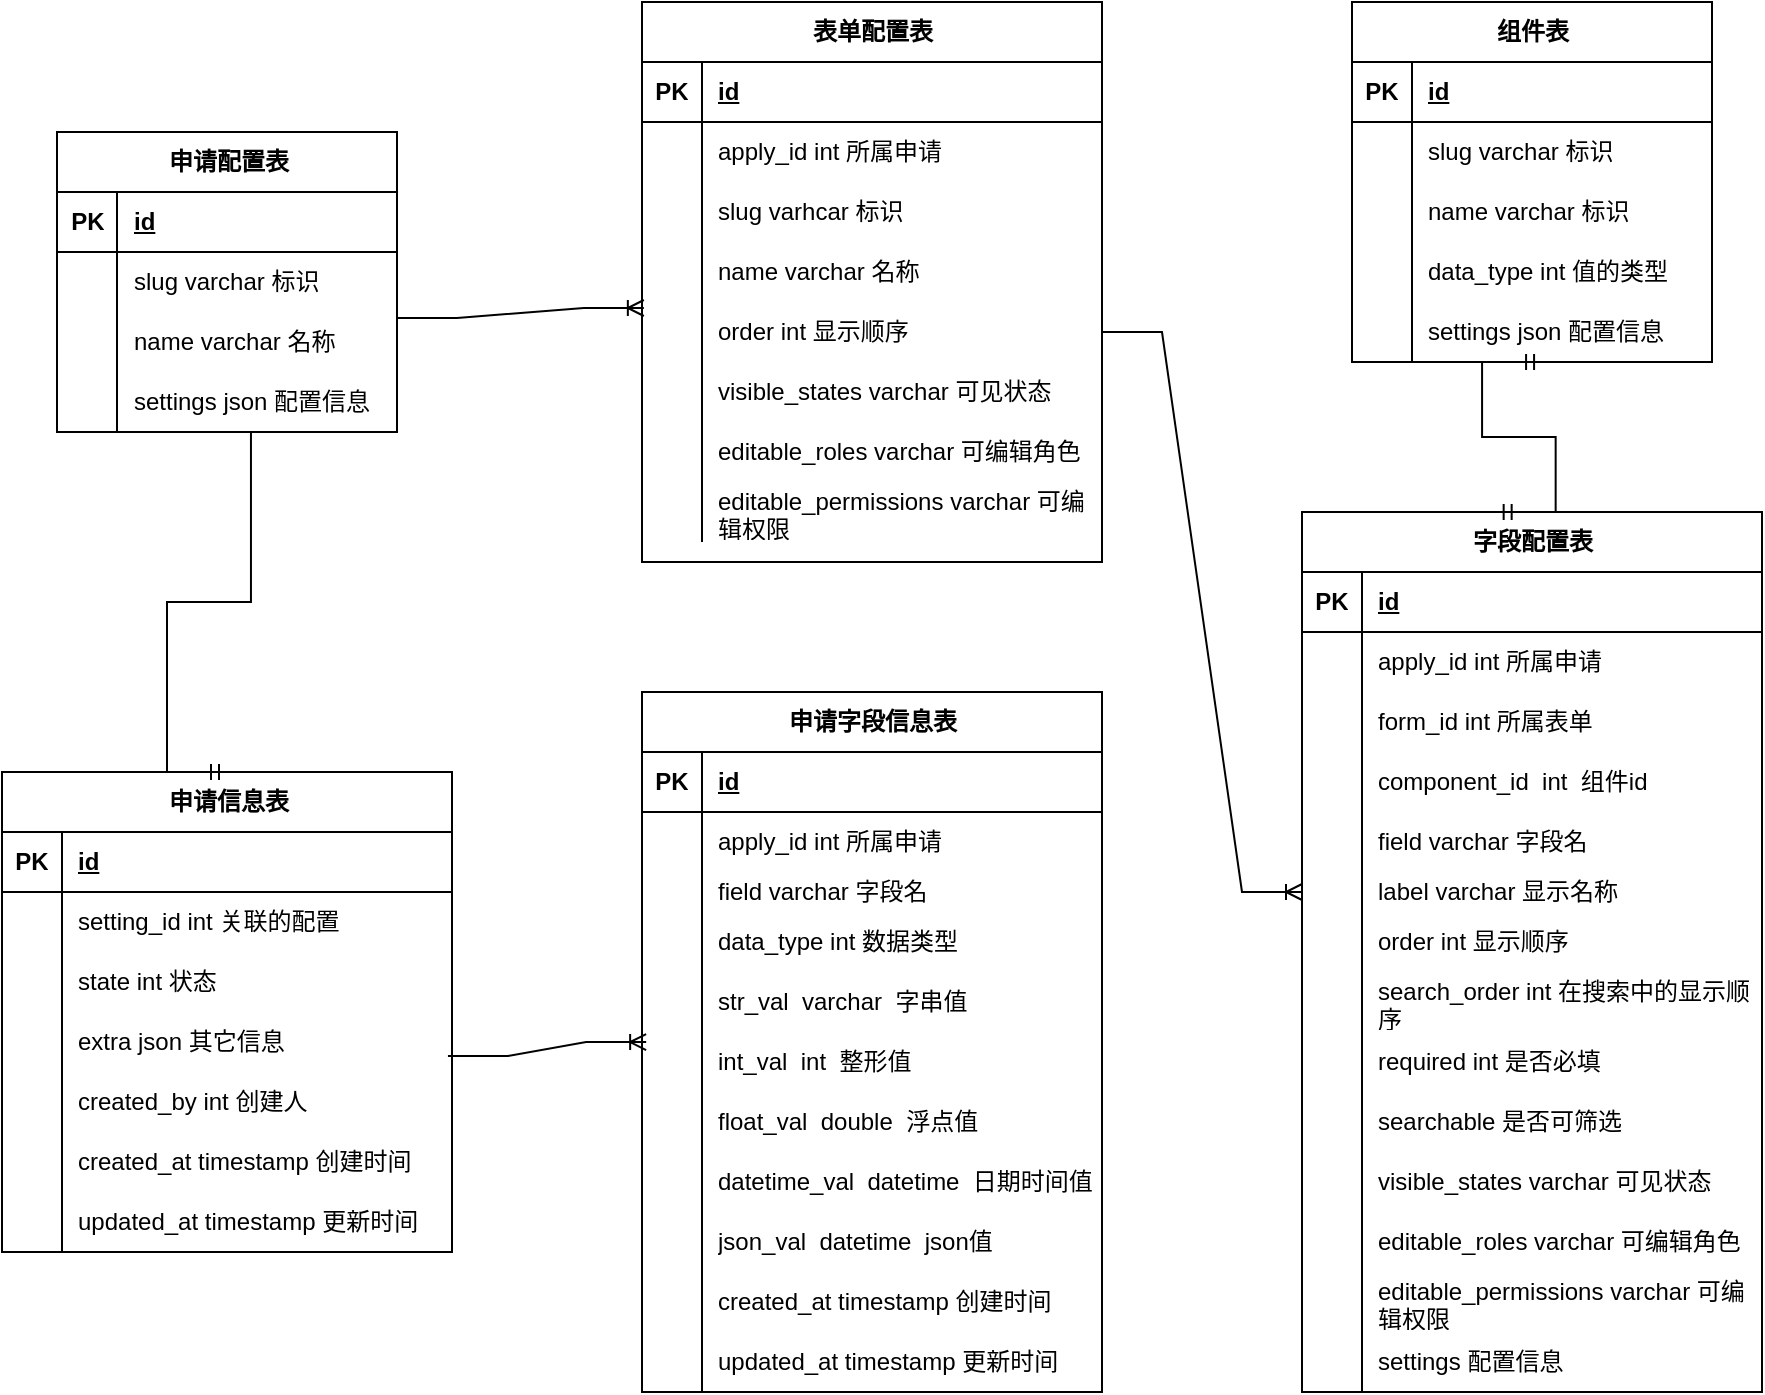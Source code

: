 <mxfile version="22.1.9" type="github">
  <diagram id="R2lEEEUBdFMjLlhIrx00" name="Page-1">
    <mxGraphModel dx="1434" dy="780" grid="1" gridSize="10" guides="1" tooltips="1" connect="1" arrows="1" fold="1" page="1" pageScale="1" pageWidth="827" pageHeight="1169" background="#FFFFFF" math="0" shadow="0" extFonts="Permanent Marker^https://fonts.googleapis.com/css?family=Permanent+Marker">
      <root>
        <mxCell id="0" />
        <mxCell id="1" parent="0" />
        <mxCell id="H3lpFS7Y7hhJnxwuZpaG-1" value="" style="edgeStyle=orthogonalEdgeStyle;rounded=0;orthogonalLoop=1;jettySize=auto;html=1;" parent="1" edge="1">
          <mxGeometry relative="1" as="geometry">
            <mxPoint x="370" y="220" as="sourcePoint" />
          </mxGeometry>
        </mxCell>
        <mxCell id="H3lpFS7Y7hhJnxwuZpaG-24" value="表单配置表" style="shape=table;startSize=30;container=1;collapsible=1;childLayout=tableLayout;fixedRows=1;rowLines=0;fontStyle=1;align=center;resizeLast=1;html=1;" parent="1" vertex="1">
          <mxGeometry x="370" y="185" width="230" height="280" as="geometry" />
        </mxCell>
        <mxCell id="H3lpFS7Y7hhJnxwuZpaG-25" value="" style="shape=tableRow;horizontal=0;startSize=0;swimlaneHead=0;swimlaneBody=0;fillColor=none;collapsible=0;dropTarget=0;points=[[0,0.5],[1,0.5]];portConstraint=eastwest;top=0;left=0;right=0;bottom=1;" parent="H3lpFS7Y7hhJnxwuZpaG-24" vertex="1">
          <mxGeometry y="30" width="230" height="30" as="geometry" />
        </mxCell>
        <mxCell id="H3lpFS7Y7hhJnxwuZpaG-26" value="PK" style="shape=partialRectangle;connectable=0;fillColor=none;top=0;left=0;bottom=0;right=0;fontStyle=1;overflow=hidden;whiteSpace=wrap;html=1;" parent="H3lpFS7Y7hhJnxwuZpaG-25" vertex="1">
          <mxGeometry width="30" height="30" as="geometry">
            <mxRectangle width="30" height="30" as="alternateBounds" />
          </mxGeometry>
        </mxCell>
        <mxCell id="H3lpFS7Y7hhJnxwuZpaG-27" value="id" style="shape=partialRectangle;connectable=0;fillColor=none;top=0;left=0;bottom=0;right=0;align=left;spacingLeft=6;fontStyle=5;overflow=hidden;whiteSpace=wrap;html=1;" parent="H3lpFS7Y7hhJnxwuZpaG-25" vertex="1">
          <mxGeometry x="30" width="200" height="30" as="geometry">
            <mxRectangle width="200" height="30" as="alternateBounds" />
          </mxGeometry>
        </mxCell>
        <mxCell id="H3lpFS7Y7hhJnxwuZpaG-28" value="" style="shape=tableRow;horizontal=0;startSize=0;swimlaneHead=0;swimlaneBody=0;fillColor=none;collapsible=0;dropTarget=0;points=[[0,0.5],[1,0.5]];portConstraint=eastwest;top=0;left=0;right=0;bottom=0;" parent="H3lpFS7Y7hhJnxwuZpaG-24" vertex="1">
          <mxGeometry y="60" width="230" height="30" as="geometry" />
        </mxCell>
        <mxCell id="H3lpFS7Y7hhJnxwuZpaG-29" value="" style="shape=partialRectangle;connectable=0;fillColor=none;top=0;left=0;bottom=0;right=0;editable=1;overflow=hidden;whiteSpace=wrap;html=1;" parent="H3lpFS7Y7hhJnxwuZpaG-28" vertex="1">
          <mxGeometry width="30" height="30" as="geometry">
            <mxRectangle width="30" height="30" as="alternateBounds" />
          </mxGeometry>
        </mxCell>
        <mxCell id="H3lpFS7Y7hhJnxwuZpaG-30" value="apply_id int 所属申请" style="shape=partialRectangle;connectable=0;fillColor=none;top=0;left=0;bottom=0;right=0;align=left;spacingLeft=6;overflow=hidden;whiteSpace=wrap;html=1;" parent="H3lpFS7Y7hhJnxwuZpaG-28" vertex="1">
          <mxGeometry x="30" width="200" height="30" as="geometry">
            <mxRectangle width="200" height="30" as="alternateBounds" />
          </mxGeometry>
        </mxCell>
        <mxCell id="H3lpFS7Y7hhJnxwuZpaG-31" value="" style="shape=tableRow;horizontal=0;startSize=0;swimlaneHead=0;swimlaneBody=0;fillColor=none;collapsible=0;dropTarget=0;points=[[0,0.5],[1,0.5]];portConstraint=eastwest;top=0;left=0;right=0;bottom=0;" parent="H3lpFS7Y7hhJnxwuZpaG-24" vertex="1">
          <mxGeometry y="90" width="230" height="30" as="geometry" />
        </mxCell>
        <mxCell id="H3lpFS7Y7hhJnxwuZpaG-32" value="" style="shape=partialRectangle;connectable=0;fillColor=none;top=0;left=0;bottom=0;right=0;editable=1;overflow=hidden;whiteSpace=wrap;html=1;" parent="H3lpFS7Y7hhJnxwuZpaG-31" vertex="1">
          <mxGeometry width="30" height="30" as="geometry">
            <mxRectangle width="30" height="30" as="alternateBounds" />
          </mxGeometry>
        </mxCell>
        <mxCell id="H3lpFS7Y7hhJnxwuZpaG-33" value="slug varhcar 标识" style="shape=partialRectangle;connectable=0;fillColor=none;top=0;left=0;bottom=0;right=0;align=left;spacingLeft=6;overflow=hidden;whiteSpace=wrap;html=1;" parent="H3lpFS7Y7hhJnxwuZpaG-31" vertex="1">
          <mxGeometry x="30" width="200" height="30" as="geometry">
            <mxRectangle width="200" height="30" as="alternateBounds" />
          </mxGeometry>
        </mxCell>
        <mxCell id="H3lpFS7Y7hhJnxwuZpaG-34" value="" style="shape=tableRow;horizontal=0;startSize=0;swimlaneHead=0;swimlaneBody=0;fillColor=none;collapsible=0;dropTarget=0;points=[[0,0.5],[1,0.5]];portConstraint=eastwest;top=0;left=0;right=0;bottom=0;" parent="H3lpFS7Y7hhJnxwuZpaG-24" vertex="1">
          <mxGeometry y="120" width="230" height="30" as="geometry" />
        </mxCell>
        <mxCell id="H3lpFS7Y7hhJnxwuZpaG-35" value="" style="shape=partialRectangle;connectable=0;fillColor=none;top=0;left=0;bottom=0;right=0;editable=1;overflow=hidden;whiteSpace=wrap;html=1;" parent="H3lpFS7Y7hhJnxwuZpaG-34" vertex="1">
          <mxGeometry width="30" height="30" as="geometry">
            <mxRectangle width="30" height="30" as="alternateBounds" />
          </mxGeometry>
        </mxCell>
        <mxCell id="H3lpFS7Y7hhJnxwuZpaG-36" value="name varchar 名称&amp;nbsp;" style="shape=partialRectangle;connectable=0;fillColor=none;top=0;left=0;bottom=0;right=0;align=left;spacingLeft=6;overflow=hidden;whiteSpace=wrap;html=1;" parent="H3lpFS7Y7hhJnxwuZpaG-34" vertex="1">
          <mxGeometry x="30" width="200" height="30" as="geometry">
            <mxRectangle width="200" height="30" as="alternateBounds" />
          </mxGeometry>
        </mxCell>
        <mxCell id="H3lpFS7Y7hhJnxwuZpaG-37" value="" style="shape=tableRow;horizontal=0;startSize=0;swimlaneHead=0;swimlaneBody=0;fillColor=none;collapsible=0;dropTarget=0;points=[[0,0.5],[1,0.5]];portConstraint=eastwest;top=0;left=0;right=0;bottom=0;" parent="H3lpFS7Y7hhJnxwuZpaG-24" vertex="1">
          <mxGeometry y="150" width="230" height="30" as="geometry" />
        </mxCell>
        <mxCell id="H3lpFS7Y7hhJnxwuZpaG-38" value="" style="shape=partialRectangle;connectable=0;fillColor=none;top=0;left=0;bottom=0;right=0;editable=1;overflow=hidden;whiteSpace=wrap;html=1;" parent="H3lpFS7Y7hhJnxwuZpaG-37" vertex="1">
          <mxGeometry width="30" height="30" as="geometry">
            <mxRectangle width="30" height="30" as="alternateBounds" />
          </mxGeometry>
        </mxCell>
        <mxCell id="H3lpFS7Y7hhJnxwuZpaG-39" value="order int 显示顺序" style="shape=partialRectangle;connectable=0;fillColor=none;top=0;left=0;bottom=0;right=0;align=left;spacingLeft=6;overflow=hidden;whiteSpace=wrap;html=1;" parent="H3lpFS7Y7hhJnxwuZpaG-37" vertex="1">
          <mxGeometry x="30" width="200" height="30" as="geometry">
            <mxRectangle width="200" height="30" as="alternateBounds" />
          </mxGeometry>
        </mxCell>
        <mxCell id="H3lpFS7Y7hhJnxwuZpaG-40" value="" style="shape=tableRow;horizontal=0;startSize=0;swimlaneHead=0;swimlaneBody=0;fillColor=none;collapsible=0;dropTarget=0;points=[[0,0.5],[1,0.5]];portConstraint=eastwest;top=0;left=0;right=0;bottom=0;" parent="H3lpFS7Y7hhJnxwuZpaG-24" vertex="1">
          <mxGeometry y="180" width="230" height="30" as="geometry" />
        </mxCell>
        <mxCell id="H3lpFS7Y7hhJnxwuZpaG-41" value="" style="shape=partialRectangle;connectable=0;fillColor=none;top=0;left=0;bottom=0;right=0;editable=1;overflow=hidden;whiteSpace=wrap;html=1;" parent="H3lpFS7Y7hhJnxwuZpaG-40" vertex="1">
          <mxGeometry width="30" height="30" as="geometry">
            <mxRectangle width="30" height="30" as="alternateBounds" />
          </mxGeometry>
        </mxCell>
        <mxCell id="H3lpFS7Y7hhJnxwuZpaG-42" value="visible_states varchar 可见状态" style="shape=partialRectangle;connectable=0;fillColor=none;top=0;left=0;bottom=0;right=0;align=left;spacingLeft=6;overflow=hidden;whiteSpace=wrap;html=1;" parent="H3lpFS7Y7hhJnxwuZpaG-40" vertex="1">
          <mxGeometry x="30" width="200" height="30" as="geometry">
            <mxRectangle width="200" height="30" as="alternateBounds" />
          </mxGeometry>
        </mxCell>
        <mxCell id="H3lpFS7Y7hhJnxwuZpaG-59" value="" style="shape=tableRow;horizontal=0;startSize=0;swimlaneHead=0;swimlaneBody=0;fillColor=none;collapsible=0;dropTarget=0;points=[[0,0.5],[1,0.5]];portConstraint=eastwest;top=0;left=0;right=0;bottom=0;" parent="H3lpFS7Y7hhJnxwuZpaG-24" vertex="1">
          <mxGeometry y="210" width="230" height="30" as="geometry" />
        </mxCell>
        <mxCell id="H3lpFS7Y7hhJnxwuZpaG-60" value="" style="shape=partialRectangle;connectable=0;fillColor=none;top=0;left=0;bottom=0;right=0;editable=1;overflow=hidden;whiteSpace=wrap;html=1;" parent="H3lpFS7Y7hhJnxwuZpaG-59" vertex="1">
          <mxGeometry width="30" height="30" as="geometry">
            <mxRectangle width="30" height="30" as="alternateBounds" />
          </mxGeometry>
        </mxCell>
        <mxCell id="H3lpFS7Y7hhJnxwuZpaG-61" value="editable_roles varchar 可编辑角色" style="shape=partialRectangle;connectable=0;fillColor=none;top=0;left=0;bottom=0;right=0;align=left;spacingLeft=6;overflow=hidden;whiteSpace=wrap;html=1;" parent="H3lpFS7Y7hhJnxwuZpaG-59" vertex="1">
          <mxGeometry x="30" width="200" height="30" as="geometry">
            <mxRectangle width="200" height="30" as="alternateBounds" />
          </mxGeometry>
        </mxCell>
        <mxCell id="H3lpFS7Y7hhJnxwuZpaG-62" value="" style="shape=tableRow;horizontal=0;startSize=0;swimlaneHead=0;swimlaneBody=0;fillColor=none;collapsible=0;dropTarget=0;points=[[0,0.5],[1,0.5]];portConstraint=eastwest;top=0;left=0;right=0;bottom=0;" parent="H3lpFS7Y7hhJnxwuZpaG-24" vertex="1">
          <mxGeometry y="240" width="230" height="30" as="geometry" />
        </mxCell>
        <mxCell id="H3lpFS7Y7hhJnxwuZpaG-63" value="" style="shape=partialRectangle;connectable=0;fillColor=none;top=0;left=0;bottom=0;right=0;editable=1;overflow=hidden;whiteSpace=wrap;html=1;" parent="H3lpFS7Y7hhJnxwuZpaG-62" vertex="1">
          <mxGeometry width="30" height="30" as="geometry">
            <mxRectangle width="30" height="30" as="alternateBounds" />
          </mxGeometry>
        </mxCell>
        <mxCell id="H3lpFS7Y7hhJnxwuZpaG-64" value="editable_permissions varchar 可编辑权限" style="shape=partialRectangle;connectable=0;fillColor=none;top=0;left=0;bottom=0;right=0;align=left;spacingLeft=6;overflow=hidden;whiteSpace=wrap;html=1;" parent="H3lpFS7Y7hhJnxwuZpaG-62" vertex="1">
          <mxGeometry x="30" width="200" height="30" as="geometry">
            <mxRectangle width="200" height="30" as="alternateBounds" />
          </mxGeometry>
        </mxCell>
        <mxCell id="H3lpFS7Y7hhJnxwuZpaG-2" value="申请配置表" style="shape=table;startSize=30;container=1;collapsible=1;childLayout=tableLayout;fixedRows=1;rowLines=0;fontStyle=1;align=center;resizeLast=1;html=1;" parent="1" vertex="1">
          <mxGeometry x="77.5" y="250" width="170" height="150" as="geometry" />
        </mxCell>
        <mxCell id="H3lpFS7Y7hhJnxwuZpaG-3" value="" style="shape=tableRow;horizontal=0;startSize=0;swimlaneHead=0;swimlaneBody=0;fillColor=none;collapsible=0;dropTarget=0;points=[[0,0.5],[1,0.5]];portConstraint=eastwest;top=0;left=0;right=0;bottom=1;" parent="H3lpFS7Y7hhJnxwuZpaG-2" vertex="1">
          <mxGeometry y="30" width="170" height="30" as="geometry" />
        </mxCell>
        <mxCell id="H3lpFS7Y7hhJnxwuZpaG-4" value="PK" style="shape=partialRectangle;connectable=0;fillColor=none;top=0;left=0;bottom=0;right=0;fontStyle=1;overflow=hidden;whiteSpace=wrap;html=1;" parent="H3lpFS7Y7hhJnxwuZpaG-3" vertex="1">
          <mxGeometry width="30" height="30" as="geometry">
            <mxRectangle width="30" height="30" as="alternateBounds" />
          </mxGeometry>
        </mxCell>
        <mxCell id="H3lpFS7Y7hhJnxwuZpaG-5" value="id" style="shape=partialRectangle;connectable=0;fillColor=none;top=0;left=0;bottom=0;right=0;align=left;spacingLeft=6;fontStyle=5;overflow=hidden;whiteSpace=wrap;html=1;" parent="H3lpFS7Y7hhJnxwuZpaG-3" vertex="1">
          <mxGeometry x="30" width="140" height="30" as="geometry">
            <mxRectangle width="140" height="30" as="alternateBounds" />
          </mxGeometry>
        </mxCell>
        <mxCell id="H3lpFS7Y7hhJnxwuZpaG-6" value="" style="shape=tableRow;horizontal=0;startSize=0;swimlaneHead=0;swimlaneBody=0;fillColor=none;collapsible=0;dropTarget=0;points=[[0,0.5],[1,0.5]];portConstraint=eastwest;top=0;left=0;right=0;bottom=0;" parent="H3lpFS7Y7hhJnxwuZpaG-2" vertex="1">
          <mxGeometry y="60" width="170" height="30" as="geometry" />
        </mxCell>
        <mxCell id="H3lpFS7Y7hhJnxwuZpaG-7" value="" style="shape=partialRectangle;connectable=0;fillColor=none;top=0;left=0;bottom=0;right=0;editable=1;overflow=hidden;whiteSpace=wrap;html=1;" parent="H3lpFS7Y7hhJnxwuZpaG-6" vertex="1">
          <mxGeometry width="30" height="30" as="geometry">
            <mxRectangle width="30" height="30" as="alternateBounds" />
          </mxGeometry>
        </mxCell>
        <mxCell id="H3lpFS7Y7hhJnxwuZpaG-8" value="slug varchar 标识" style="shape=partialRectangle;connectable=0;fillColor=none;top=0;left=0;bottom=0;right=0;align=left;spacingLeft=6;overflow=hidden;whiteSpace=wrap;html=1;" parent="H3lpFS7Y7hhJnxwuZpaG-6" vertex="1">
          <mxGeometry x="30" width="140" height="30" as="geometry">
            <mxRectangle width="140" height="30" as="alternateBounds" />
          </mxGeometry>
        </mxCell>
        <mxCell id="H3lpFS7Y7hhJnxwuZpaG-48" value="" style="shape=tableRow;horizontal=0;startSize=0;swimlaneHead=0;swimlaneBody=0;fillColor=none;collapsible=0;dropTarget=0;points=[[0,0.5],[1,0.5]];portConstraint=eastwest;top=0;left=0;right=0;bottom=0;" parent="H3lpFS7Y7hhJnxwuZpaG-2" vertex="1">
          <mxGeometry y="90" width="170" height="30" as="geometry" />
        </mxCell>
        <mxCell id="H3lpFS7Y7hhJnxwuZpaG-49" value="" style="shape=partialRectangle;connectable=0;fillColor=none;top=0;left=0;bottom=0;right=0;editable=1;overflow=hidden;whiteSpace=wrap;html=1;" parent="H3lpFS7Y7hhJnxwuZpaG-48" vertex="1">
          <mxGeometry width="30" height="30" as="geometry">
            <mxRectangle width="30" height="30" as="alternateBounds" />
          </mxGeometry>
        </mxCell>
        <mxCell id="H3lpFS7Y7hhJnxwuZpaG-50" value="name varchar 名称" style="shape=partialRectangle;connectable=0;fillColor=none;top=0;left=0;bottom=0;right=0;align=left;spacingLeft=6;overflow=hidden;whiteSpace=wrap;html=1;" parent="H3lpFS7Y7hhJnxwuZpaG-48" vertex="1">
          <mxGeometry x="30" width="140" height="30" as="geometry">
            <mxRectangle width="140" height="30" as="alternateBounds" />
          </mxGeometry>
        </mxCell>
        <mxCell id="H3lpFS7Y7hhJnxwuZpaG-9" value="" style="shape=tableRow;horizontal=0;startSize=0;swimlaneHead=0;swimlaneBody=0;fillColor=none;collapsible=0;dropTarget=0;points=[[0,0.5],[1,0.5]];portConstraint=eastwest;top=0;left=0;right=0;bottom=0;" parent="H3lpFS7Y7hhJnxwuZpaG-2" vertex="1">
          <mxGeometry y="120" width="170" height="30" as="geometry" />
        </mxCell>
        <mxCell id="H3lpFS7Y7hhJnxwuZpaG-10" value="" style="shape=partialRectangle;connectable=0;fillColor=none;top=0;left=0;bottom=0;right=0;editable=1;overflow=hidden;whiteSpace=wrap;html=1;" parent="H3lpFS7Y7hhJnxwuZpaG-9" vertex="1">
          <mxGeometry width="30" height="30" as="geometry">
            <mxRectangle width="30" height="30" as="alternateBounds" />
          </mxGeometry>
        </mxCell>
        <mxCell id="H3lpFS7Y7hhJnxwuZpaG-11" value="settings json 配置信息" style="shape=partialRectangle;connectable=0;fillColor=none;top=0;left=0;bottom=0;right=0;align=left;spacingLeft=6;overflow=hidden;whiteSpace=wrap;html=1;" parent="H3lpFS7Y7hhJnxwuZpaG-9" vertex="1">
          <mxGeometry x="30" width="140" height="30" as="geometry">
            <mxRectangle width="140" height="30" as="alternateBounds" />
          </mxGeometry>
        </mxCell>
        <mxCell id="H3lpFS7Y7hhJnxwuZpaG-55" value="" style="edgeStyle=entityRelationEdgeStyle;fontSize=12;html=1;endArrow=ERoneToMany;rounded=0;exitX=1;exitY=0.1;exitDx=0;exitDy=0;exitPerimeter=0;entryX=0.004;entryY=1.1;entryDx=0;entryDy=0;entryPerimeter=0;" parent="1" source="H3lpFS7Y7hhJnxwuZpaG-48" target="H3lpFS7Y7hhJnxwuZpaG-34" edge="1">
          <mxGeometry width="100" height="100" relative="1" as="geometry">
            <mxPoint x="310" y="380" as="sourcePoint" />
            <mxPoint x="410" y="280" as="targetPoint" />
          </mxGeometry>
        </mxCell>
        <mxCell id="H3lpFS7Y7hhJnxwuZpaG-65" value="组件表" style="shape=table;startSize=30;container=1;collapsible=1;childLayout=tableLayout;fixedRows=1;rowLines=0;fontStyle=1;align=center;resizeLast=1;html=1;" parent="1" vertex="1">
          <mxGeometry x="725" y="185" width="180" height="180" as="geometry" />
        </mxCell>
        <mxCell id="H3lpFS7Y7hhJnxwuZpaG-66" value="" style="shape=tableRow;horizontal=0;startSize=0;swimlaneHead=0;swimlaneBody=0;fillColor=none;collapsible=0;dropTarget=0;points=[[0,0.5],[1,0.5]];portConstraint=eastwest;top=0;left=0;right=0;bottom=1;" parent="H3lpFS7Y7hhJnxwuZpaG-65" vertex="1">
          <mxGeometry y="30" width="180" height="30" as="geometry" />
        </mxCell>
        <mxCell id="H3lpFS7Y7hhJnxwuZpaG-67" value="PK" style="shape=partialRectangle;connectable=0;fillColor=none;top=0;left=0;bottom=0;right=0;fontStyle=1;overflow=hidden;whiteSpace=wrap;html=1;" parent="H3lpFS7Y7hhJnxwuZpaG-66" vertex="1">
          <mxGeometry width="30" height="30" as="geometry">
            <mxRectangle width="30" height="30" as="alternateBounds" />
          </mxGeometry>
        </mxCell>
        <mxCell id="H3lpFS7Y7hhJnxwuZpaG-68" value="id" style="shape=partialRectangle;connectable=0;fillColor=none;top=0;left=0;bottom=0;right=0;align=left;spacingLeft=6;fontStyle=5;overflow=hidden;whiteSpace=wrap;html=1;" parent="H3lpFS7Y7hhJnxwuZpaG-66" vertex="1">
          <mxGeometry x="30" width="150" height="30" as="geometry">
            <mxRectangle width="150" height="30" as="alternateBounds" />
          </mxGeometry>
        </mxCell>
        <mxCell id="H3lpFS7Y7hhJnxwuZpaG-69" value="" style="shape=tableRow;horizontal=0;startSize=0;swimlaneHead=0;swimlaneBody=0;fillColor=none;collapsible=0;dropTarget=0;points=[[0,0.5],[1,0.5]];portConstraint=eastwest;top=0;left=0;right=0;bottom=0;" parent="H3lpFS7Y7hhJnxwuZpaG-65" vertex="1">
          <mxGeometry y="60" width="180" height="30" as="geometry" />
        </mxCell>
        <mxCell id="H3lpFS7Y7hhJnxwuZpaG-70" value="" style="shape=partialRectangle;connectable=0;fillColor=none;top=0;left=0;bottom=0;right=0;editable=1;overflow=hidden;whiteSpace=wrap;html=1;" parent="H3lpFS7Y7hhJnxwuZpaG-69" vertex="1">
          <mxGeometry width="30" height="30" as="geometry">
            <mxRectangle width="30" height="30" as="alternateBounds" />
          </mxGeometry>
        </mxCell>
        <mxCell id="H3lpFS7Y7hhJnxwuZpaG-71" value="slug varchar 标识" style="shape=partialRectangle;connectable=0;fillColor=none;top=0;left=0;bottom=0;right=0;align=left;spacingLeft=6;overflow=hidden;whiteSpace=wrap;html=1;" parent="H3lpFS7Y7hhJnxwuZpaG-69" vertex="1">
          <mxGeometry x="30" width="150" height="30" as="geometry">
            <mxRectangle width="150" height="30" as="alternateBounds" />
          </mxGeometry>
        </mxCell>
        <mxCell id="H3lpFS7Y7hhJnxwuZpaG-72" value="" style="shape=tableRow;horizontal=0;startSize=0;swimlaneHead=0;swimlaneBody=0;fillColor=none;collapsible=0;dropTarget=0;points=[[0,0.5],[1,0.5]];portConstraint=eastwest;top=0;left=0;right=0;bottom=0;" parent="H3lpFS7Y7hhJnxwuZpaG-65" vertex="1">
          <mxGeometry y="90" width="180" height="30" as="geometry" />
        </mxCell>
        <mxCell id="H3lpFS7Y7hhJnxwuZpaG-73" value="" style="shape=partialRectangle;connectable=0;fillColor=none;top=0;left=0;bottom=0;right=0;editable=1;overflow=hidden;whiteSpace=wrap;html=1;" parent="H3lpFS7Y7hhJnxwuZpaG-72" vertex="1">
          <mxGeometry width="30" height="30" as="geometry">
            <mxRectangle width="30" height="30" as="alternateBounds" />
          </mxGeometry>
        </mxCell>
        <mxCell id="H3lpFS7Y7hhJnxwuZpaG-74" value="name varchar 标识" style="shape=partialRectangle;connectable=0;fillColor=none;top=0;left=0;bottom=0;right=0;align=left;spacingLeft=6;overflow=hidden;whiteSpace=wrap;html=1;" parent="H3lpFS7Y7hhJnxwuZpaG-72" vertex="1">
          <mxGeometry x="30" width="150" height="30" as="geometry">
            <mxRectangle width="150" height="30" as="alternateBounds" />
          </mxGeometry>
        </mxCell>
        <mxCell id="H3lpFS7Y7hhJnxwuZpaG-75" value="" style="shape=tableRow;horizontal=0;startSize=0;swimlaneHead=0;swimlaneBody=0;fillColor=none;collapsible=0;dropTarget=0;points=[[0,0.5],[1,0.5]];portConstraint=eastwest;top=0;left=0;right=0;bottom=0;" parent="H3lpFS7Y7hhJnxwuZpaG-65" vertex="1">
          <mxGeometry y="120" width="180" height="30" as="geometry" />
        </mxCell>
        <mxCell id="H3lpFS7Y7hhJnxwuZpaG-76" value="" style="shape=partialRectangle;connectable=0;fillColor=none;top=0;left=0;bottom=0;right=0;editable=1;overflow=hidden;whiteSpace=wrap;html=1;" parent="H3lpFS7Y7hhJnxwuZpaG-75" vertex="1">
          <mxGeometry width="30" height="30" as="geometry">
            <mxRectangle width="30" height="30" as="alternateBounds" />
          </mxGeometry>
        </mxCell>
        <mxCell id="H3lpFS7Y7hhJnxwuZpaG-77" value="data_type int 值的类型" style="shape=partialRectangle;connectable=0;fillColor=none;top=0;left=0;bottom=0;right=0;align=left;spacingLeft=6;overflow=hidden;whiteSpace=wrap;html=1;" parent="H3lpFS7Y7hhJnxwuZpaG-75" vertex="1">
          <mxGeometry x="30" width="150" height="30" as="geometry">
            <mxRectangle width="150" height="30" as="alternateBounds" />
          </mxGeometry>
        </mxCell>
        <mxCell id="H3lpFS7Y7hhJnxwuZpaG-79" value="" style="shape=tableRow;horizontal=0;startSize=0;swimlaneHead=0;swimlaneBody=0;fillColor=none;collapsible=0;dropTarget=0;points=[[0,0.5],[1,0.5]];portConstraint=eastwest;top=0;left=0;right=0;bottom=0;" parent="H3lpFS7Y7hhJnxwuZpaG-65" vertex="1">
          <mxGeometry y="150" width="180" height="30" as="geometry" />
        </mxCell>
        <mxCell id="H3lpFS7Y7hhJnxwuZpaG-80" value="" style="shape=partialRectangle;connectable=0;fillColor=none;top=0;left=0;bottom=0;right=0;editable=1;overflow=hidden;whiteSpace=wrap;html=1;" parent="H3lpFS7Y7hhJnxwuZpaG-79" vertex="1">
          <mxGeometry width="30" height="30" as="geometry">
            <mxRectangle width="30" height="30" as="alternateBounds" />
          </mxGeometry>
        </mxCell>
        <mxCell id="H3lpFS7Y7hhJnxwuZpaG-81" value="settings json 配置信息" style="shape=partialRectangle;connectable=0;fillColor=none;top=0;left=0;bottom=0;right=0;align=left;spacingLeft=6;overflow=hidden;whiteSpace=wrap;html=1;" parent="H3lpFS7Y7hhJnxwuZpaG-79" vertex="1">
          <mxGeometry x="30" width="150" height="30" as="geometry">
            <mxRectangle width="150" height="30" as="alternateBounds" />
          </mxGeometry>
        </mxCell>
        <mxCell id="H3lpFS7Y7hhJnxwuZpaG-82" value="字段配置表" style="shape=table;startSize=30;container=1;collapsible=1;childLayout=tableLayout;fixedRows=1;rowLines=0;fontStyle=1;align=center;resizeLast=1;html=1;" parent="1" vertex="1">
          <mxGeometry x="700" y="440" width="230" height="440" as="geometry" />
        </mxCell>
        <mxCell id="H3lpFS7Y7hhJnxwuZpaG-83" value="" style="shape=tableRow;horizontal=0;startSize=0;swimlaneHead=0;swimlaneBody=0;fillColor=none;collapsible=0;dropTarget=0;points=[[0,0.5],[1,0.5]];portConstraint=eastwest;top=0;left=0;right=0;bottom=1;" parent="H3lpFS7Y7hhJnxwuZpaG-82" vertex="1">
          <mxGeometry y="30" width="230" height="30" as="geometry" />
        </mxCell>
        <mxCell id="H3lpFS7Y7hhJnxwuZpaG-84" value="PK" style="shape=partialRectangle;connectable=0;fillColor=none;top=0;left=0;bottom=0;right=0;fontStyle=1;overflow=hidden;whiteSpace=wrap;html=1;" parent="H3lpFS7Y7hhJnxwuZpaG-83" vertex="1">
          <mxGeometry width="30" height="30" as="geometry">
            <mxRectangle width="30" height="30" as="alternateBounds" />
          </mxGeometry>
        </mxCell>
        <mxCell id="H3lpFS7Y7hhJnxwuZpaG-85" value="id" style="shape=partialRectangle;connectable=0;fillColor=none;top=0;left=0;bottom=0;right=0;align=left;spacingLeft=6;fontStyle=5;overflow=hidden;whiteSpace=wrap;html=1;" parent="H3lpFS7Y7hhJnxwuZpaG-83" vertex="1">
          <mxGeometry x="30" width="200" height="30" as="geometry">
            <mxRectangle width="200" height="30" as="alternateBounds" />
          </mxGeometry>
        </mxCell>
        <mxCell id="H3lpFS7Y7hhJnxwuZpaG-86" value="" style="shape=tableRow;horizontal=0;startSize=0;swimlaneHead=0;swimlaneBody=0;fillColor=none;collapsible=0;dropTarget=0;points=[[0,0.5],[1,0.5]];portConstraint=eastwest;top=0;left=0;right=0;bottom=0;" parent="H3lpFS7Y7hhJnxwuZpaG-82" vertex="1">
          <mxGeometry y="60" width="230" height="30" as="geometry" />
        </mxCell>
        <mxCell id="H3lpFS7Y7hhJnxwuZpaG-87" value="" style="shape=partialRectangle;connectable=0;fillColor=none;top=0;left=0;bottom=0;right=0;editable=1;overflow=hidden;whiteSpace=wrap;html=1;" parent="H3lpFS7Y7hhJnxwuZpaG-86" vertex="1">
          <mxGeometry width="30" height="30" as="geometry">
            <mxRectangle width="30" height="30" as="alternateBounds" />
          </mxGeometry>
        </mxCell>
        <mxCell id="H3lpFS7Y7hhJnxwuZpaG-88" value="apply_id int 所属申请" style="shape=partialRectangle;connectable=0;fillColor=none;top=0;left=0;bottom=0;right=0;align=left;spacingLeft=6;overflow=hidden;whiteSpace=wrap;html=1;" parent="H3lpFS7Y7hhJnxwuZpaG-86" vertex="1">
          <mxGeometry x="30" width="200" height="30" as="geometry">
            <mxRectangle width="200" height="30" as="alternateBounds" />
          </mxGeometry>
        </mxCell>
        <mxCell id="H3lpFS7Y7hhJnxwuZpaG-89" value="" style="shape=tableRow;horizontal=0;startSize=0;swimlaneHead=0;swimlaneBody=0;fillColor=none;collapsible=0;dropTarget=0;points=[[0,0.5],[1,0.5]];portConstraint=eastwest;top=0;left=0;right=0;bottom=0;" parent="H3lpFS7Y7hhJnxwuZpaG-82" vertex="1">
          <mxGeometry y="90" width="230" height="30" as="geometry" />
        </mxCell>
        <mxCell id="H3lpFS7Y7hhJnxwuZpaG-90" value="" style="shape=partialRectangle;connectable=0;fillColor=none;top=0;left=0;bottom=0;right=0;editable=1;overflow=hidden;whiteSpace=wrap;html=1;" parent="H3lpFS7Y7hhJnxwuZpaG-89" vertex="1">
          <mxGeometry width="30" height="30" as="geometry">
            <mxRectangle width="30" height="30" as="alternateBounds" />
          </mxGeometry>
        </mxCell>
        <mxCell id="H3lpFS7Y7hhJnxwuZpaG-91" value="form_id int 所属表单" style="shape=partialRectangle;connectable=0;fillColor=none;top=0;left=0;bottom=0;right=0;align=left;spacingLeft=6;overflow=hidden;whiteSpace=wrap;html=1;" parent="H3lpFS7Y7hhJnxwuZpaG-89" vertex="1">
          <mxGeometry x="30" width="200" height="30" as="geometry">
            <mxRectangle width="200" height="30" as="alternateBounds" />
          </mxGeometry>
        </mxCell>
        <mxCell id="H3lpFS7Y7hhJnxwuZpaG-92" value="" style="shape=tableRow;horizontal=0;startSize=0;swimlaneHead=0;swimlaneBody=0;fillColor=none;collapsible=0;dropTarget=0;points=[[0,0.5],[1,0.5]];portConstraint=eastwest;top=0;left=0;right=0;bottom=0;" parent="H3lpFS7Y7hhJnxwuZpaG-82" vertex="1">
          <mxGeometry y="120" width="230" height="30" as="geometry" />
        </mxCell>
        <mxCell id="H3lpFS7Y7hhJnxwuZpaG-93" value="" style="shape=partialRectangle;connectable=0;fillColor=none;top=0;left=0;bottom=0;right=0;editable=1;overflow=hidden;whiteSpace=wrap;html=1;" parent="H3lpFS7Y7hhJnxwuZpaG-92" vertex="1">
          <mxGeometry width="30" height="30" as="geometry">
            <mxRectangle width="30" height="30" as="alternateBounds" />
          </mxGeometry>
        </mxCell>
        <mxCell id="H3lpFS7Y7hhJnxwuZpaG-94" value="component_id&amp;nbsp; int&amp;nbsp; 组件id" style="shape=partialRectangle;connectable=0;fillColor=none;top=0;left=0;bottom=0;right=0;align=left;spacingLeft=6;overflow=hidden;whiteSpace=wrap;html=1;" parent="H3lpFS7Y7hhJnxwuZpaG-92" vertex="1">
          <mxGeometry x="30" width="200" height="30" as="geometry">
            <mxRectangle width="200" height="30" as="alternateBounds" />
          </mxGeometry>
        </mxCell>
        <mxCell id="H3lpFS7Y7hhJnxwuZpaG-161" value="" style="shape=tableRow;horizontal=0;startSize=0;swimlaneHead=0;swimlaneBody=0;fillColor=none;collapsible=0;dropTarget=0;points=[[0,0.5],[1,0.5]];portConstraint=eastwest;top=0;left=0;right=0;bottom=0;" parent="H3lpFS7Y7hhJnxwuZpaG-82" vertex="1">
          <mxGeometry y="150" width="230" height="30" as="geometry" />
        </mxCell>
        <mxCell id="H3lpFS7Y7hhJnxwuZpaG-162" value="" style="shape=partialRectangle;connectable=0;fillColor=none;top=0;left=0;bottom=0;right=0;editable=1;overflow=hidden;whiteSpace=wrap;html=1;" parent="H3lpFS7Y7hhJnxwuZpaG-161" vertex="1">
          <mxGeometry width="30" height="30" as="geometry">
            <mxRectangle width="30" height="30" as="alternateBounds" />
          </mxGeometry>
        </mxCell>
        <mxCell id="H3lpFS7Y7hhJnxwuZpaG-163" value="field varchar 字段名" style="shape=partialRectangle;connectable=0;fillColor=none;top=0;left=0;bottom=0;right=0;align=left;spacingLeft=6;overflow=hidden;whiteSpace=wrap;html=1;" parent="H3lpFS7Y7hhJnxwuZpaG-161" vertex="1">
          <mxGeometry x="30" width="200" height="30" as="geometry">
            <mxRectangle width="200" height="30" as="alternateBounds" />
          </mxGeometry>
        </mxCell>
        <mxCell id="H3lpFS7Y7hhJnxwuZpaG-95" value="" style="shape=tableRow;horizontal=0;startSize=0;swimlaneHead=0;swimlaneBody=0;fillColor=none;collapsible=0;dropTarget=0;points=[[0,0.5],[1,0.5]];portConstraint=eastwest;top=0;left=0;right=0;bottom=0;" parent="H3lpFS7Y7hhJnxwuZpaG-82" vertex="1">
          <mxGeometry y="180" width="230" height="20" as="geometry" />
        </mxCell>
        <mxCell id="H3lpFS7Y7hhJnxwuZpaG-96" value="" style="shape=partialRectangle;connectable=0;fillColor=none;top=0;left=0;bottom=0;right=0;editable=1;overflow=hidden;whiteSpace=wrap;html=1;" parent="H3lpFS7Y7hhJnxwuZpaG-95" vertex="1">
          <mxGeometry width="30" height="20" as="geometry">
            <mxRectangle width="30" height="20" as="alternateBounds" />
          </mxGeometry>
        </mxCell>
        <mxCell id="H3lpFS7Y7hhJnxwuZpaG-97" value="label varchar 显示名称" style="shape=partialRectangle;connectable=0;fillColor=none;top=0;left=0;bottom=0;right=0;align=left;spacingLeft=6;overflow=hidden;whiteSpace=wrap;html=1;" parent="H3lpFS7Y7hhJnxwuZpaG-95" vertex="1">
          <mxGeometry x="30" width="200" height="20" as="geometry">
            <mxRectangle width="200" height="20" as="alternateBounds" />
          </mxGeometry>
        </mxCell>
        <mxCell id="H3lpFS7Y7hhJnxwuZpaG-98" value="" style="shape=tableRow;horizontal=0;startSize=0;swimlaneHead=0;swimlaneBody=0;fillColor=none;collapsible=0;dropTarget=0;points=[[0,0.5],[1,0.5]];portConstraint=eastwest;top=0;left=0;right=0;bottom=0;" parent="H3lpFS7Y7hhJnxwuZpaG-82" vertex="1">
          <mxGeometry y="200" width="230" height="30" as="geometry" />
        </mxCell>
        <mxCell id="H3lpFS7Y7hhJnxwuZpaG-99" value="" style="shape=partialRectangle;connectable=0;fillColor=none;top=0;left=0;bottom=0;right=0;editable=1;overflow=hidden;whiteSpace=wrap;html=1;" parent="H3lpFS7Y7hhJnxwuZpaG-98" vertex="1">
          <mxGeometry width="30" height="30" as="geometry">
            <mxRectangle width="30" height="30" as="alternateBounds" />
          </mxGeometry>
        </mxCell>
        <mxCell id="H3lpFS7Y7hhJnxwuZpaG-100" value="order int 显示顺序" style="shape=partialRectangle;connectable=0;fillColor=none;top=0;left=0;bottom=0;right=0;align=left;spacingLeft=6;overflow=hidden;whiteSpace=wrap;html=1;" parent="H3lpFS7Y7hhJnxwuZpaG-98" vertex="1">
          <mxGeometry x="30" width="200" height="30" as="geometry">
            <mxRectangle width="200" height="30" as="alternateBounds" />
          </mxGeometry>
        </mxCell>
        <mxCell id="H3lpFS7Y7hhJnxwuZpaG-101" value="" style="shape=tableRow;horizontal=0;startSize=0;swimlaneHead=0;swimlaneBody=0;fillColor=none;collapsible=0;dropTarget=0;points=[[0,0.5],[1,0.5]];portConstraint=eastwest;top=0;left=0;right=0;bottom=0;" parent="H3lpFS7Y7hhJnxwuZpaG-82" vertex="1">
          <mxGeometry y="230" width="230" height="30" as="geometry" />
        </mxCell>
        <mxCell id="H3lpFS7Y7hhJnxwuZpaG-102" value="" style="shape=partialRectangle;connectable=0;fillColor=none;top=0;left=0;bottom=0;right=0;editable=1;overflow=hidden;whiteSpace=wrap;html=1;" parent="H3lpFS7Y7hhJnxwuZpaG-101" vertex="1">
          <mxGeometry width="30" height="30" as="geometry">
            <mxRectangle width="30" height="30" as="alternateBounds" />
          </mxGeometry>
        </mxCell>
        <mxCell id="H3lpFS7Y7hhJnxwuZpaG-103" value="search_order int 在搜索中的显示顺序" style="shape=partialRectangle;connectable=0;fillColor=none;top=0;left=0;bottom=0;right=0;align=left;spacingLeft=6;overflow=hidden;whiteSpace=wrap;html=1;" parent="H3lpFS7Y7hhJnxwuZpaG-101" vertex="1">
          <mxGeometry x="30" width="200" height="30" as="geometry">
            <mxRectangle width="200" height="30" as="alternateBounds" />
          </mxGeometry>
        </mxCell>
        <mxCell id="H3lpFS7Y7hhJnxwuZpaG-104" value="" style="shape=tableRow;horizontal=0;startSize=0;swimlaneHead=0;swimlaneBody=0;fillColor=none;collapsible=0;dropTarget=0;points=[[0,0.5],[1,0.5]];portConstraint=eastwest;top=0;left=0;right=0;bottom=0;" parent="H3lpFS7Y7hhJnxwuZpaG-82" vertex="1">
          <mxGeometry y="260" width="230" height="30" as="geometry" />
        </mxCell>
        <mxCell id="H3lpFS7Y7hhJnxwuZpaG-105" value="" style="shape=partialRectangle;connectable=0;fillColor=none;top=0;left=0;bottom=0;right=0;editable=1;overflow=hidden;whiteSpace=wrap;html=1;" parent="H3lpFS7Y7hhJnxwuZpaG-104" vertex="1">
          <mxGeometry width="30" height="30" as="geometry">
            <mxRectangle width="30" height="30" as="alternateBounds" />
          </mxGeometry>
        </mxCell>
        <mxCell id="H3lpFS7Y7hhJnxwuZpaG-106" value="required int 是否必填" style="shape=partialRectangle;connectable=0;fillColor=none;top=0;left=0;bottom=0;right=0;align=left;spacingLeft=6;overflow=hidden;whiteSpace=wrap;html=1;" parent="H3lpFS7Y7hhJnxwuZpaG-104" vertex="1">
          <mxGeometry x="30" width="200" height="30" as="geometry">
            <mxRectangle width="200" height="30" as="alternateBounds" />
          </mxGeometry>
        </mxCell>
        <mxCell id="H3lpFS7Y7hhJnxwuZpaG-107" value="" style="shape=tableRow;horizontal=0;startSize=0;swimlaneHead=0;swimlaneBody=0;fillColor=none;collapsible=0;dropTarget=0;points=[[0,0.5],[1,0.5]];portConstraint=eastwest;top=0;left=0;right=0;bottom=0;" parent="H3lpFS7Y7hhJnxwuZpaG-82" vertex="1">
          <mxGeometry y="290" width="230" height="30" as="geometry" />
        </mxCell>
        <mxCell id="H3lpFS7Y7hhJnxwuZpaG-108" value="" style="shape=partialRectangle;connectable=0;fillColor=none;top=0;left=0;bottom=0;right=0;editable=1;overflow=hidden;whiteSpace=wrap;html=1;" parent="H3lpFS7Y7hhJnxwuZpaG-107" vertex="1">
          <mxGeometry width="30" height="30" as="geometry">
            <mxRectangle width="30" height="30" as="alternateBounds" />
          </mxGeometry>
        </mxCell>
        <mxCell id="H3lpFS7Y7hhJnxwuZpaG-109" value="searchable 是否可筛选" style="shape=partialRectangle;connectable=0;fillColor=none;top=0;left=0;bottom=0;right=0;align=left;spacingLeft=6;overflow=hidden;whiteSpace=wrap;html=1;" parent="H3lpFS7Y7hhJnxwuZpaG-107" vertex="1">
          <mxGeometry x="30" width="200" height="30" as="geometry">
            <mxRectangle width="200" height="30" as="alternateBounds" />
          </mxGeometry>
        </mxCell>
        <mxCell id="H3lpFS7Y7hhJnxwuZpaG-116" value="" style="shape=tableRow;horizontal=0;startSize=0;swimlaneHead=0;swimlaneBody=0;fillColor=none;collapsible=0;dropTarget=0;points=[[0,0.5],[1,0.5]];portConstraint=eastwest;top=0;left=0;right=0;bottom=0;" parent="H3lpFS7Y7hhJnxwuZpaG-82" vertex="1">
          <mxGeometry y="320" width="230" height="30" as="geometry" />
        </mxCell>
        <mxCell id="H3lpFS7Y7hhJnxwuZpaG-117" value="" style="shape=partialRectangle;connectable=0;fillColor=none;top=0;left=0;bottom=0;right=0;editable=1;overflow=hidden;whiteSpace=wrap;html=1;" parent="H3lpFS7Y7hhJnxwuZpaG-116" vertex="1">
          <mxGeometry width="30" height="30" as="geometry">
            <mxRectangle width="30" height="30" as="alternateBounds" />
          </mxGeometry>
        </mxCell>
        <mxCell id="H3lpFS7Y7hhJnxwuZpaG-118" value="visible_states varchar 可见状态" style="shape=partialRectangle;connectable=0;fillColor=none;top=0;left=0;bottom=0;right=0;align=left;spacingLeft=6;overflow=hidden;whiteSpace=wrap;html=1;" parent="H3lpFS7Y7hhJnxwuZpaG-116" vertex="1">
          <mxGeometry x="30" width="200" height="30" as="geometry">
            <mxRectangle width="200" height="30" as="alternateBounds" />
          </mxGeometry>
        </mxCell>
        <mxCell id="H3lpFS7Y7hhJnxwuZpaG-119" value="" style="shape=tableRow;horizontal=0;startSize=0;swimlaneHead=0;swimlaneBody=0;fillColor=none;collapsible=0;dropTarget=0;points=[[0,0.5],[1,0.5]];portConstraint=eastwest;top=0;left=0;right=0;bottom=0;" parent="H3lpFS7Y7hhJnxwuZpaG-82" vertex="1">
          <mxGeometry y="350" width="230" height="30" as="geometry" />
        </mxCell>
        <mxCell id="H3lpFS7Y7hhJnxwuZpaG-120" value="" style="shape=partialRectangle;connectable=0;fillColor=none;top=0;left=0;bottom=0;right=0;editable=1;overflow=hidden;whiteSpace=wrap;html=1;" parent="H3lpFS7Y7hhJnxwuZpaG-119" vertex="1">
          <mxGeometry width="30" height="30" as="geometry">
            <mxRectangle width="30" height="30" as="alternateBounds" />
          </mxGeometry>
        </mxCell>
        <mxCell id="H3lpFS7Y7hhJnxwuZpaG-121" value="editable_roles varchar 可编辑角色" style="shape=partialRectangle;connectable=0;fillColor=none;top=0;left=0;bottom=0;right=0;align=left;spacingLeft=6;overflow=hidden;whiteSpace=wrap;html=1;" parent="H3lpFS7Y7hhJnxwuZpaG-119" vertex="1">
          <mxGeometry x="30" width="200" height="30" as="geometry">
            <mxRectangle width="200" height="30" as="alternateBounds" />
          </mxGeometry>
        </mxCell>
        <mxCell id="H3lpFS7Y7hhJnxwuZpaG-122" value="" style="shape=tableRow;horizontal=0;startSize=0;swimlaneHead=0;swimlaneBody=0;fillColor=none;collapsible=0;dropTarget=0;points=[[0,0.5],[1,0.5]];portConstraint=eastwest;top=0;left=0;right=0;bottom=0;" parent="H3lpFS7Y7hhJnxwuZpaG-82" vertex="1">
          <mxGeometry y="380" width="230" height="30" as="geometry" />
        </mxCell>
        <mxCell id="H3lpFS7Y7hhJnxwuZpaG-123" value="" style="shape=partialRectangle;connectable=0;fillColor=none;top=0;left=0;bottom=0;right=0;editable=1;overflow=hidden;whiteSpace=wrap;html=1;" parent="H3lpFS7Y7hhJnxwuZpaG-122" vertex="1">
          <mxGeometry width="30" height="30" as="geometry">
            <mxRectangle width="30" height="30" as="alternateBounds" />
          </mxGeometry>
        </mxCell>
        <mxCell id="H3lpFS7Y7hhJnxwuZpaG-124" value="editable_permissions varchar 可编辑权限" style="shape=partialRectangle;connectable=0;fillColor=none;top=0;left=0;bottom=0;right=0;align=left;spacingLeft=6;overflow=hidden;whiteSpace=wrap;html=1;" parent="H3lpFS7Y7hhJnxwuZpaG-122" vertex="1">
          <mxGeometry x="30" width="200" height="30" as="geometry">
            <mxRectangle width="200" height="30" as="alternateBounds" />
          </mxGeometry>
        </mxCell>
        <mxCell id="H3lpFS7Y7hhJnxwuZpaG-113" value="" style="shape=tableRow;horizontal=0;startSize=0;swimlaneHead=0;swimlaneBody=0;fillColor=none;collapsible=0;dropTarget=0;points=[[0,0.5],[1,0.5]];portConstraint=eastwest;top=0;left=0;right=0;bottom=0;" parent="H3lpFS7Y7hhJnxwuZpaG-82" vertex="1">
          <mxGeometry y="410" width="230" height="30" as="geometry" />
        </mxCell>
        <mxCell id="H3lpFS7Y7hhJnxwuZpaG-114" value="" style="shape=partialRectangle;connectable=0;fillColor=none;top=0;left=0;bottom=0;right=0;editable=1;overflow=hidden;whiteSpace=wrap;html=1;" parent="H3lpFS7Y7hhJnxwuZpaG-113" vertex="1">
          <mxGeometry width="30" height="30" as="geometry">
            <mxRectangle width="30" height="30" as="alternateBounds" />
          </mxGeometry>
        </mxCell>
        <mxCell id="H3lpFS7Y7hhJnxwuZpaG-115" value="settings 配置信息" style="shape=partialRectangle;connectable=0;fillColor=none;top=0;left=0;bottom=0;right=0;align=left;spacingLeft=6;overflow=hidden;whiteSpace=wrap;html=1;" parent="H3lpFS7Y7hhJnxwuZpaG-113" vertex="1">
          <mxGeometry x="30" width="200" height="30" as="geometry">
            <mxRectangle width="200" height="30" as="alternateBounds" />
          </mxGeometry>
        </mxCell>
        <mxCell id="H3lpFS7Y7hhJnxwuZpaG-110" value="" style="edgeStyle=entityRelationEdgeStyle;fontSize=12;html=1;endArrow=ERoneToMany;rounded=0;exitX=1;exitY=0.5;exitDx=0;exitDy=0;entryX=0;entryY=0.5;entryDx=0;entryDy=0;" parent="1" source="H3lpFS7Y7hhJnxwuZpaG-37" target="H3lpFS7Y7hhJnxwuZpaG-95" edge="1">
          <mxGeometry width="100" height="100" relative="1" as="geometry">
            <mxPoint x="560" y="400" as="sourcePoint" />
            <mxPoint x="660" y="300" as="targetPoint" />
          </mxGeometry>
        </mxCell>
        <mxCell id="H3lpFS7Y7hhJnxwuZpaG-112" value="" style="edgeStyle=entityRelationEdgeStyle;fontSize=12;html=1;endArrow=ERmandOne;startArrow=ERmandOne;rounded=0;entryX=0.528;entryY=1;entryDx=0;entryDy=0;entryPerimeter=0;exitX=0.421;exitY=0;exitDx=0;exitDy=0;exitPerimeter=0;" parent="1" source="H3lpFS7Y7hhJnxwuZpaG-82" target="H3lpFS7Y7hhJnxwuZpaG-79" edge="1">
          <mxGeometry width="100" height="100" relative="1" as="geometry">
            <mxPoint x="460" y="180" as="sourcePoint" />
            <mxPoint x="560" y="80" as="targetPoint" />
          </mxGeometry>
        </mxCell>
        <mxCell id="H3lpFS7Y7hhJnxwuZpaG-125" value="申请信息表" style="shape=table;startSize=30;container=1;collapsible=1;childLayout=tableLayout;fixedRows=1;rowLines=0;fontStyle=1;align=center;resizeLast=1;html=1;" parent="1" vertex="1">
          <mxGeometry x="50" y="570" width="225" height="240" as="geometry" />
        </mxCell>
        <mxCell id="H3lpFS7Y7hhJnxwuZpaG-126" value="" style="shape=tableRow;horizontal=0;startSize=0;swimlaneHead=0;swimlaneBody=0;fillColor=none;collapsible=0;dropTarget=0;points=[[0,0.5],[1,0.5]];portConstraint=eastwest;top=0;left=0;right=0;bottom=1;" parent="H3lpFS7Y7hhJnxwuZpaG-125" vertex="1">
          <mxGeometry y="30" width="225" height="30" as="geometry" />
        </mxCell>
        <mxCell id="H3lpFS7Y7hhJnxwuZpaG-127" value="PK" style="shape=partialRectangle;connectable=0;fillColor=none;top=0;left=0;bottom=0;right=0;fontStyle=1;overflow=hidden;whiteSpace=wrap;html=1;" parent="H3lpFS7Y7hhJnxwuZpaG-126" vertex="1">
          <mxGeometry width="30" height="30" as="geometry">
            <mxRectangle width="30" height="30" as="alternateBounds" />
          </mxGeometry>
        </mxCell>
        <mxCell id="H3lpFS7Y7hhJnxwuZpaG-128" value="id" style="shape=partialRectangle;connectable=0;fillColor=none;top=0;left=0;bottom=0;right=0;align=left;spacingLeft=6;fontStyle=5;overflow=hidden;whiteSpace=wrap;html=1;" parent="H3lpFS7Y7hhJnxwuZpaG-126" vertex="1">
          <mxGeometry x="30" width="195" height="30" as="geometry">
            <mxRectangle width="195" height="30" as="alternateBounds" />
          </mxGeometry>
        </mxCell>
        <mxCell id="H3lpFS7Y7hhJnxwuZpaG-129" value="" style="shape=tableRow;horizontal=0;startSize=0;swimlaneHead=0;swimlaneBody=0;fillColor=none;collapsible=0;dropTarget=0;points=[[0,0.5],[1,0.5]];portConstraint=eastwest;top=0;left=0;right=0;bottom=0;" parent="H3lpFS7Y7hhJnxwuZpaG-125" vertex="1">
          <mxGeometry y="60" width="225" height="30" as="geometry" />
        </mxCell>
        <mxCell id="H3lpFS7Y7hhJnxwuZpaG-130" value="" style="shape=partialRectangle;connectable=0;fillColor=none;top=0;left=0;bottom=0;right=0;editable=1;overflow=hidden;whiteSpace=wrap;html=1;" parent="H3lpFS7Y7hhJnxwuZpaG-129" vertex="1">
          <mxGeometry width="30" height="30" as="geometry">
            <mxRectangle width="30" height="30" as="alternateBounds" />
          </mxGeometry>
        </mxCell>
        <mxCell id="H3lpFS7Y7hhJnxwuZpaG-131" value="setting_id int 关联的配置" style="shape=partialRectangle;connectable=0;fillColor=none;top=0;left=0;bottom=0;right=0;align=left;spacingLeft=6;overflow=hidden;whiteSpace=wrap;html=1;" parent="H3lpFS7Y7hhJnxwuZpaG-129" vertex="1">
          <mxGeometry x="30" width="195" height="30" as="geometry">
            <mxRectangle width="195" height="30" as="alternateBounds" />
          </mxGeometry>
        </mxCell>
        <mxCell id="H3lpFS7Y7hhJnxwuZpaG-132" value="" style="shape=tableRow;horizontal=0;startSize=0;swimlaneHead=0;swimlaneBody=0;fillColor=none;collapsible=0;dropTarget=0;points=[[0,0.5],[1,0.5]];portConstraint=eastwest;top=0;left=0;right=0;bottom=0;" parent="H3lpFS7Y7hhJnxwuZpaG-125" vertex="1">
          <mxGeometry y="90" width="225" height="30" as="geometry" />
        </mxCell>
        <mxCell id="H3lpFS7Y7hhJnxwuZpaG-133" value="" style="shape=partialRectangle;connectable=0;fillColor=none;top=0;left=0;bottom=0;right=0;editable=1;overflow=hidden;whiteSpace=wrap;html=1;" parent="H3lpFS7Y7hhJnxwuZpaG-132" vertex="1">
          <mxGeometry width="30" height="30" as="geometry">
            <mxRectangle width="30" height="30" as="alternateBounds" />
          </mxGeometry>
        </mxCell>
        <mxCell id="H3lpFS7Y7hhJnxwuZpaG-134" value="state int 状态" style="shape=partialRectangle;connectable=0;fillColor=none;top=0;left=0;bottom=0;right=0;align=left;spacingLeft=6;overflow=hidden;whiteSpace=wrap;html=1;" parent="H3lpFS7Y7hhJnxwuZpaG-132" vertex="1">
          <mxGeometry x="30" width="195" height="30" as="geometry">
            <mxRectangle width="195" height="30" as="alternateBounds" />
          </mxGeometry>
        </mxCell>
        <mxCell id="H3lpFS7Y7hhJnxwuZpaG-145" value="" style="shape=tableRow;horizontal=0;startSize=0;swimlaneHead=0;swimlaneBody=0;fillColor=none;collapsible=0;dropTarget=0;points=[[0,0.5],[1,0.5]];portConstraint=eastwest;top=0;left=0;right=0;bottom=0;" parent="H3lpFS7Y7hhJnxwuZpaG-125" vertex="1">
          <mxGeometry y="120" width="225" height="30" as="geometry" />
        </mxCell>
        <mxCell id="H3lpFS7Y7hhJnxwuZpaG-146" value="" style="shape=partialRectangle;connectable=0;fillColor=none;top=0;left=0;bottom=0;right=0;editable=1;overflow=hidden;whiteSpace=wrap;html=1;" parent="H3lpFS7Y7hhJnxwuZpaG-145" vertex="1">
          <mxGeometry width="30" height="30" as="geometry">
            <mxRectangle width="30" height="30" as="alternateBounds" />
          </mxGeometry>
        </mxCell>
        <mxCell id="H3lpFS7Y7hhJnxwuZpaG-147" value="extra json 其它信息" style="shape=partialRectangle;connectable=0;fillColor=none;top=0;left=0;bottom=0;right=0;align=left;spacingLeft=6;overflow=hidden;whiteSpace=wrap;html=1;" parent="H3lpFS7Y7hhJnxwuZpaG-145" vertex="1">
          <mxGeometry x="30" width="195" height="30" as="geometry">
            <mxRectangle width="195" height="30" as="alternateBounds" />
          </mxGeometry>
        </mxCell>
        <mxCell id="H3lpFS7Y7hhJnxwuZpaG-135" value="" style="shape=tableRow;horizontal=0;startSize=0;swimlaneHead=0;swimlaneBody=0;fillColor=none;collapsible=0;dropTarget=0;points=[[0,0.5],[1,0.5]];portConstraint=eastwest;top=0;left=0;right=0;bottom=0;" parent="H3lpFS7Y7hhJnxwuZpaG-125" vertex="1">
          <mxGeometry y="150" width="225" height="30" as="geometry" />
        </mxCell>
        <mxCell id="H3lpFS7Y7hhJnxwuZpaG-136" value="" style="shape=partialRectangle;connectable=0;fillColor=none;top=0;left=0;bottom=0;right=0;editable=1;overflow=hidden;whiteSpace=wrap;html=1;" parent="H3lpFS7Y7hhJnxwuZpaG-135" vertex="1">
          <mxGeometry width="30" height="30" as="geometry">
            <mxRectangle width="30" height="30" as="alternateBounds" />
          </mxGeometry>
        </mxCell>
        <mxCell id="H3lpFS7Y7hhJnxwuZpaG-137" value="created_by int 创建人" style="shape=partialRectangle;connectable=0;fillColor=none;top=0;left=0;bottom=0;right=0;align=left;spacingLeft=6;overflow=hidden;whiteSpace=wrap;html=1;" parent="H3lpFS7Y7hhJnxwuZpaG-135" vertex="1">
          <mxGeometry x="30" width="195" height="30" as="geometry">
            <mxRectangle width="195" height="30" as="alternateBounds" />
          </mxGeometry>
        </mxCell>
        <mxCell id="H3lpFS7Y7hhJnxwuZpaG-139" value="" style="shape=tableRow;horizontal=0;startSize=0;swimlaneHead=0;swimlaneBody=0;fillColor=none;collapsible=0;dropTarget=0;points=[[0,0.5],[1,0.5]];portConstraint=eastwest;top=0;left=0;right=0;bottom=0;" parent="H3lpFS7Y7hhJnxwuZpaG-125" vertex="1">
          <mxGeometry y="180" width="225" height="30" as="geometry" />
        </mxCell>
        <mxCell id="H3lpFS7Y7hhJnxwuZpaG-140" value="" style="shape=partialRectangle;connectable=0;fillColor=none;top=0;left=0;bottom=0;right=0;editable=1;overflow=hidden;whiteSpace=wrap;html=1;" parent="H3lpFS7Y7hhJnxwuZpaG-139" vertex="1">
          <mxGeometry width="30" height="30" as="geometry">
            <mxRectangle width="30" height="30" as="alternateBounds" />
          </mxGeometry>
        </mxCell>
        <mxCell id="H3lpFS7Y7hhJnxwuZpaG-141" value="created_at timestamp 创建时间" style="shape=partialRectangle;connectable=0;fillColor=none;top=0;left=0;bottom=0;right=0;align=left;spacingLeft=6;overflow=hidden;whiteSpace=wrap;html=1;" parent="H3lpFS7Y7hhJnxwuZpaG-139" vertex="1">
          <mxGeometry x="30" width="195" height="30" as="geometry">
            <mxRectangle width="195" height="30" as="alternateBounds" />
          </mxGeometry>
        </mxCell>
        <mxCell id="H3lpFS7Y7hhJnxwuZpaG-142" value="" style="shape=tableRow;horizontal=0;startSize=0;swimlaneHead=0;swimlaneBody=0;fillColor=none;collapsible=0;dropTarget=0;points=[[0,0.5],[1,0.5]];portConstraint=eastwest;top=0;left=0;right=0;bottom=0;" parent="H3lpFS7Y7hhJnxwuZpaG-125" vertex="1">
          <mxGeometry y="210" width="225" height="30" as="geometry" />
        </mxCell>
        <mxCell id="H3lpFS7Y7hhJnxwuZpaG-143" value="" style="shape=partialRectangle;connectable=0;fillColor=none;top=0;left=0;bottom=0;right=0;editable=1;overflow=hidden;whiteSpace=wrap;html=1;" parent="H3lpFS7Y7hhJnxwuZpaG-142" vertex="1">
          <mxGeometry width="30" height="30" as="geometry">
            <mxRectangle width="30" height="30" as="alternateBounds" />
          </mxGeometry>
        </mxCell>
        <mxCell id="H3lpFS7Y7hhJnxwuZpaG-144" value="updated_at timestamp 更新时间" style="shape=partialRectangle;connectable=0;fillColor=none;top=0;left=0;bottom=0;right=0;align=left;spacingLeft=6;overflow=hidden;whiteSpace=wrap;html=1;" parent="H3lpFS7Y7hhJnxwuZpaG-142" vertex="1">
          <mxGeometry x="30" width="195" height="30" as="geometry">
            <mxRectangle width="195" height="30" as="alternateBounds" />
          </mxGeometry>
        </mxCell>
        <mxCell id="H3lpFS7Y7hhJnxwuZpaG-138" value="" style="edgeStyle=entityRelationEdgeStyle;fontSize=12;html=1;endArrow=ERmandOne;rounded=0;exitX=0.394;exitY=1;exitDx=0;exitDy=0;exitPerimeter=0;entryX=0.5;entryY=0;entryDx=0;entryDy=0;" parent="1" source="H3lpFS7Y7hhJnxwuZpaG-9" target="H3lpFS7Y7hhJnxwuZpaG-125" edge="1">
          <mxGeometry width="100" height="100" relative="1" as="geometry">
            <mxPoint x="-180" y="540" as="sourcePoint" />
            <mxPoint x="-80" y="440" as="targetPoint" />
            <Array as="points">
              <mxPoint x="140" y="520" />
            </Array>
          </mxGeometry>
        </mxCell>
        <mxCell id="H3lpFS7Y7hhJnxwuZpaG-148" value="申请字段信息表" style="shape=table;startSize=30;container=1;collapsible=1;childLayout=tableLayout;fixedRows=1;rowLines=0;fontStyle=1;align=center;resizeLast=1;html=1;" parent="1" vertex="1">
          <mxGeometry x="370" y="530" width="230" height="350" as="geometry" />
        </mxCell>
        <mxCell id="H3lpFS7Y7hhJnxwuZpaG-149" value="" style="shape=tableRow;horizontal=0;startSize=0;swimlaneHead=0;swimlaneBody=0;fillColor=none;collapsible=0;dropTarget=0;points=[[0,0.5],[1,0.5]];portConstraint=eastwest;top=0;left=0;right=0;bottom=1;" parent="H3lpFS7Y7hhJnxwuZpaG-148" vertex="1">
          <mxGeometry y="30" width="230" height="30" as="geometry" />
        </mxCell>
        <mxCell id="H3lpFS7Y7hhJnxwuZpaG-150" value="PK" style="shape=partialRectangle;connectable=0;fillColor=none;top=0;left=0;bottom=0;right=0;fontStyle=1;overflow=hidden;whiteSpace=wrap;html=1;" parent="H3lpFS7Y7hhJnxwuZpaG-149" vertex="1">
          <mxGeometry width="30" height="30" as="geometry">
            <mxRectangle width="30" height="30" as="alternateBounds" />
          </mxGeometry>
        </mxCell>
        <mxCell id="H3lpFS7Y7hhJnxwuZpaG-151" value="id" style="shape=partialRectangle;connectable=0;fillColor=none;top=0;left=0;bottom=0;right=0;align=left;spacingLeft=6;fontStyle=5;overflow=hidden;whiteSpace=wrap;html=1;" parent="H3lpFS7Y7hhJnxwuZpaG-149" vertex="1">
          <mxGeometry x="30" width="200" height="30" as="geometry">
            <mxRectangle width="200" height="30" as="alternateBounds" />
          </mxGeometry>
        </mxCell>
        <mxCell id="H3lpFS7Y7hhJnxwuZpaG-152" value="" style="shape=tableRow;horizontal=0;startSize=0;swimlaneHead=0;swimlaneBody=0;fillColor=none;collapsible=0;dropTarget=0;points=[[0,0.5],[1,0.5]];portConstraint=eastwest;top=0;left=0;right=0;bottom=0;" parent="H3lpFS7Y7hhJnxwuZpaG-148" vertex="1">
          <mxGeometry y="60" width="230" height="30" as="geometry" />
        </mxCell>
        <mxCell id="H3lpFS7Y7hhJnxwuZpaG-153" value="" style="shape=partialRectangle;connectable=0;fillColor=none;top=0;left=0;bottom=0;right=0;editable=1;overflow=hidden;whiteSpace=wrap;html=1;" parent="H3lpFS7Y7hhJnxwuZpaG-152" vertex="1">
          <mxGeometry width="30" height="30" as="geometry">
            <mxRectangle width="30" height="30" as="alternateBounds" />
          </mxGeometry>
        </mxCell>
        <mxCell id="H3lpFS7Y7hhJnxwuZpaG-154" value="apply_id int 所属申请&amp;nbsp;" style="shape=partialRectangle;connectable=0;fillColor=none;top=0;left=0;bottom=0;right=0;align=left;spacingLeft=6;overflow=hidden;whiteSpace=wrap;html=1;" parent="H3lpFS7Y7hhJnxwuZpaG-152" vertex="1">
          <mxGeometry x="30" width="200" height="30" as="geometry">
            <mxRectangle width="200" height="30" as="alternateBounds" />
          </mxGeometry>
        </mxCell>
        <mxCell id="H3lpFS7Y7hhJnxwuZpaG-155" value="" style="shape=tableRow;horizontal=0;startSize=0;swimlaneHead=0;swimlaneBody=0;fillColor=none;collapsible=0;dropTarget=0;points=[[0,0.5],[1,0.5]];portConstraint=eastwest;top=0;left=0;right=0;bottom=0;" parent="H3lpFS7Y7hhJnxwuZpaG-148" vertex="1">
          <mxGeometry y="90" width="230" height="20" as="geometry" />
        </mxCell>
        <mxCell id="H3lpFS7Y7hhJnxwuZpaG-156" value="" style="shape=partialRectangle;connectable=0;fillColor=none;top=0;left=0;bottom=0;right=0;editable=1;overflow=hidden;whiteSpace=wrap;html=1;" parent="H3lpFS7Y7hhJnxwuZpaG-155" vertex="1">
          <mxGeometry width="30" height="20" as="geometry">
            <mxRectangle width="30" height="20" as="alternateBounds" />
          </mxGeometry>
        </mxCell>
        <mxCell id="H3lpFS7Y7hhJnxwuZpaG-157" value="field varchar 字段名" style="shape=partialRectangle;connectable=0;fillColor=none;top=0;left=0;bottom=0;right=0;align=left;spacingLeft=6;overflow=hidden;whiteSpace=wrap;html=1;" parent="H3lpFS7Y7hhJnxwuZpaG-155" vertex="1">
          <mxGeometry x="30" width="200" height="20" as="geometry">
            <mxRectangle width="200" height="20" as="alternateBounds" />
          </mxGeometry>
        </mxCell>
        <mxCell id="H3lpFS7Y7hhJnxwuZpaG-167" value="" style="shape=tableRow;horizontal=0;startSize=0;swimlaneHead=0;swimlaneBody=0;fillColor=none;collapsible=0;dropTarget=0;points=[[0,0.5],[1,0.5]];portConstraint=eastwest;top=0;left=0;right=0;bottom=0;" parent="H3lpFS7Y7hhJnxwuZpaG-148" vertex="1">
          <mxGeometry y="110" width="230" height="30" as="geometry" />
        </mxCell>
        <mxCell id="H3lpFS7Y7hhJnxwuZpaG-168" value="" style="shape=partialRectangle;connectable=0;fillColor=none;top=0;left=0;bottom=0;right=0;editable=1;overflow=hidden;whiteSpace=wrap;html=1;" parent="H3lpFS7Y7hhJnxwuZpaG-167" vertex="1">
          <mxGeometry width="30" height="30" as="geometry">
            <mxRectangle width="30" height="30" as="alternateBounds" />
          </mxGeometry>
        </mxCell>
        <mxCell id="H3lpFS7Y7hhJnxwuZpaG-169" value="data_type int 数据类型" style="shape=partialRectangle;connectable=0;fillColor=none;top=0;left=0;bottom=0;right=0;align=left;spacingLeft=6;overflow=hidden;whiteSpace=wrap;html=1;" parent="H3lpFS7Y7hhJnxwuZpaG-167" vertex="1">
          <mxGeometry x="30" width="200" height="30" as="geometry">
            <mxRectangle width="200" height="30" as="alternateBounds" />
          </mxGeometry>
        </mxCell>
        <mxCell id="H3lpFS7Y7hhJnxwuZpaG-158" value="" style="shape=tableRow;horizontal=0;startSize=0;swimlaneHead=0;swimlaneBody=0;fillColor=none;collapsible=0;dropTarget=0;points=[[0,0.5],[1,0.5]];portConstraint=eastwest;top=0;left=0;right=0;bottom=0;" parent="H3lpFS7Y7hhJnxwuZpaG-148" vertex="1">
          <mxGeometry y="140" width="230" height="30" as="geometry" />
        </mxCell>
        <mxCell id="H3lpFS7Y7hhJnxwuZpaG-159" value="" style="shape=partialRectangle;connectable=0;fillColor=none;top=0;left=0;bottom=0;right=0;editable=1;overflow=hidden;whiteSpace=wrap;html=1;" parent="H3lpFS7Y7hhJnxwuZpaG-158" vertex="1">
          <mxGeometry width="30" height="30" as="geometry">
            <mxRectangle width="30" height="30" as="alternateBounds" />
          </mxGeometry>
        </mxCell>
        <mxCell id="H3lpFS7Y7hhJnxwuZpaG-160" value="str_val&amp;nbsp; varchar&amp;nbsp; 字串值" style="shape=partialRectangle;connectable=0;fillColor=none;top=0;left=0;bottom=0;right=0;align=left;spacingLeft=6;overflow=hidden;whiteSpace=wrap;html=1;" parent="H3lpFS7Y7hhJnxwuZpaG-158" vertex="1">
          <mxGeometry x="30" width="200" height="30" as="geometry">
            <mxRectangle width="200" height="30" as="alternateBounds" />
          </mxGeometry>
        </mxCell>
        <mxCell id="H3lpFS7Y7hhJnxwuZpaG-164" value="" style="shape=tableRow;horizontal=0;startSize=0;swimlaneHead=0;swimlaneBody=0;fillColor=none;collapsible=0;dropTarget=0;points=[[0,0.5],[1,0.5]];portConstraint=eastwest;top=0;left=0;right=0;bottom=0;" parent="H3lpFS7Y7hhJnxwuZpaG-148" vertex="1">
          <mxGeometry y="170" width="230" height="30" as="geometry" />
        </mxCell>
        <mxCell id="H3lpFS7Y7hhJnxwuZpaG-165" value="" style="shape=partialRectangle;connectable=0;fillColor=none;top=0;left=0;bottom=0;right=0;editable=1;overflow=hidden;whiteSpace=wrap;html=1;" parent="H3lpFS7Y7hhJnxwuZpaG-164" vertex="1">
          <mxGeometry width="30" height="30" as="geometry">
            <mxRectangle width="30" height="30" as="alternateBounds" />
          </mxGeometry>
        </mxCell>
        <mxCell id="H3lpFS7Y7hhJnxwuZpaG-166" value="int_val&amp;nbsp; int&amp;nbsp; 整形值" style="shape=partialRectangle;connectable=0;fillColor=none;top=0;left=0;bottom=0;right=0;align=left;spacingLeft=6;overflow=hidden;whiteSpace=wrap;html=1;" parent="H3lpFS7Y7hhJnxwuZpaG-164" vertex="1">
          <mxGeometry x="30" width="200" height="30" as="geometry">
            <mxRectangle width="200" height="30" as="alternateBounds" />
          </mxGeometry>
        </mxCell>
        <mxCell id="H3lpFS7Y7hhJnxwuZpaG-170" value="" style="shape=tableRow;horizontal=0;startSize=0;swimlaneHead=0;swimlaneBody=0;fillColor=none;collapsible=0;dropTarget=0;points=[[0,0.5],[1,0.5]];portConstraint=eastwest;top=0;left=0;right=0;bottom=0;" parent="H3lpFS7Y7hhJnxwuZpaG-148" vertex="1">
          <mxGeometry y="200" width="230" height="30" as="geometry" />
        </mxCell>
        <mxCell id="H3lpFS7Y7hhJnxwuZpaG-171" value="" style="shape=partialRectangle;connectable=0;fillColor=none;top=0;left=0;bottom=0;right=0;editable=1;overflow=hidden;whiteSpace=wrap;html=1;" parent="H3lpFS7Y7hhJnxwuZpaG-170" vertex="1">
          <mxGeometry width="30" height="30" as="geometry">
            <mxRectangle width="30" height="30" as="alternateBounds" />
          </mxGeometry>
        </mxCell>
        <mxCell id="H3lpFS7Y7hhJnxwuZpaG-172" value="float_val&amp;nbsp; double&amp;nbsp; 浮点值" style="shape=partialRectangle;connectable=0;fillColor=none;top=0;left=0;bottom=0;right=0;align=left;spacingLeft=6;overflow=hidden;whiteSpace=wrap;html=1;" parent="H3lpFS7Y7hhJnxwuZpaG-170" vertex="1">
          <mxGeometry x="30" width="200" height="30" as="geometry">
            <mxRectangle width="200" height="30" as="alternateBounds" />
          </mxGeometry>
        </mxCell>
        <mxCell id="H3lpFS7Y7hhJnxwuZpaG-173" value="" style="shape=tableRow;horizontal=0;startSize=0;swimlaneHead=0;swimlaneBody=0;fillColor=none;collapsible=0;dropTarget=0;points=[[0,0.5],[1,0.5]];portConstraint=eastwest;top=0;left=0;right=0;bottom=0;" parent="H3lpFS7Y7hhJnxwuZpaG-148" vertex="1">
          <mxGeometry y="230" width="230" height="30" as="geometry" />
        </mxCell>
        <mxCell id="H3lpFS7Y7hhJnxwuZpaG-174" value="" style="shape=partialRectangle;connectable=0;fillColor=none;top=0;left=0;bottom=0;right=0;editable=1;overflow=hidden;whiteSpace=wrap;html=1;" parent="H3lpFS7Y7hhJnxwuZpaG-173" vertex="1">
          <mxGeometry width="30" height="30" as="geometry">
            <mxRectangle width="30" height="30" as="alternateBounds" />
          </mxGeometry>
        </mxCell>
        <mxCell id="H3lpFS7Y7hhJnxwuZpaG-175" value="datetime_val&amp;nbsp; datetime&amp;nbsp; 日期时间值" style="shape=partialRectangle;connectable=0;fillColor=none;top=0;left=0;bottom=0;right=0;align=left;spacingLeft=6;overflow=hidden;whiteSpace=wrap;html=1;" parent="H3lpFS7Y7hhJnxwuZpaG-173" vertex="1">
          <mxGeometry x="30" width="200" height="30" as="geometry">
            <mxRectangle width="200" height="30" as="alternateBounds" />
          </mxGeometry>
        </mxCell>
        <mxCell id="H3lpFS7Y7hhJnxwuZpaG-176" value="" style="shape=tableRow;horizontal=0;startSize=0;swimlaneHead=0;swimlaneBody=0;fillColor=none;collapsible=0;dropTarget=0;points=[[0,0.5],[1,0.5]];portConstraint=eastwest;top=0;left=0;right=0;bottom=0;" parent="H3lpFS7Y7hhJnxwuZpaG-148" vertex="1">
          <mxGeometry y="260" width="230" height="30" as="geometry" />
        </mxCell>
        <mxCell id="H3lpFS7Y7hhJnxwuZpaG-177" value="" style="shape=partialRectangle;connectable=0;fillColor=none;top=0;left=0;bottom=0;right=0;editable=1;overflow=hidden;whiteSpace=wrap;html=1;" parent="H3lpFS7Y7hhJnxwuZpaG-176" vertex="1">
          <mxGeometry width="30" height="30" as="geometry">
            <mxRectangle width="30" height="30" as="alternateBounds" />
          </mxGeometry>
        </mxCell>
        <mxCell id="H3lpFS7Y7hhJnxwuZpaG-178" value="json_val&amp;nbsp; datetime&amp;nbsp; json值" style="shape=partialRectangle;connectable=0;fillColor=none;top=0;left=0;bottom=0;right=0;align=left;spacingLeft=6;overflow=hidden;whiteSpace=wrap;html=1;" parent="H3lpFS7Y7hhJnxwuZpaG-176" vertex="1">
          <mxGeometry x="30" width="200" height="30" as="geometry">
            <mxRectangle width="200" height="30" as="alternateBounds" />
          </mxGeometry>
        </mxCell>
        <mxCell id="H3lpFS7Y7hhJnxwuZpaG-179" value="" style="shape=tableRow;horizontal=0;startSize=0;swimlaneHead=0;swimlaneBody=0;fillColor=none;collapsible=0;dropTarget=0;points=[[0,0.5],[1,0.5]];portConstraint=eastwest;top=0;left=0;right=0;bottom=0;" parent="H3lpFS7Y7hhJnxwuZpaG-148" vertex="1">
          <mxGeometry y="290" width="230" height="30" as="geometry" />
        </mxCell>
        <mxCell id="H3lpFS7Y7hhJnxwuZpaG-180" value="" style="shape=partialRectangle;connectable=0;fillColor=none;top=0;left=0;bottom=0;right=0;editable=1;overflow=hidden;whiteSpace=wrap;html=1;" parent="H3lpFS7Y7hhJnxwuZpaG-179" vertex="1">
          <mxGeometry width="30" height="30" as="geometry">
            <mxRectangle width="30" height="30" as="alternateBounds" />
          </mxGeometry>
        </mxCell>
        <mxCell id="H3lpFS7Y7hhJnxwuZpaG-181" value="created_at timestamp 创建时间" style="shape=partialRectangle;connectable=0;fillColor=none;top=0;left=0;bottom=0;right=0;align=left;spacingLeft=6;overflow=hidden;whiteSpace=wrap;html=1;" parent="H3lpFS7Y7hhJnxwuZpaG-179" vertex="1">
          <mxGeometry x="30" width="200" height="30" as="geometry">
            <mxRectangle width="200" height="30" as="alternateBounds" />
          </mxGeometry>
        </mxCell>
        <mxCell id="H3lpFS7Y7hhJnxwuZpaG-182" value="" style="shape=tableRow;horizontal=0;startSize=0;swimlaneHead=0;swimlaneBody=0;fillColor=none;collapsible=0;dropTarget=0;points=[[0,0.5],[1,0.5]];portConstraint=eastwest;top=0;left=0;right=0;bottom=0;" parent="H3lpFS7Y7hhJnxwuZpaG-148" vertex="1">
          <mxGeometry y="320" width="230" height="30" as="geometry" />
        </mxCell>
        <mxCell id="H3lpFS7Y7hhJnxwuZpaG-183" value="" style="shape=partialRectangle;connectable=0;fillColor=none;top=0;left=0;bottom=0;right=0;editable=1;overflow=hidden;whiteSpace=wrap;html=1;" parent="H3lpFS7Y7hhJnxwuZpaG-182" vertex="1">
          <mxGeometry width="30" height="30" as="geometry">
            <mxRectangle width="30" height="30" as="alternateBounds" />
          </mxGeometry>
        </mxCell>
        <mxCell id="H3lpFS7Y7hhJnxwuZpaG-184" value="updated_at timestamp 更新时间" style="shape=partialRectangle;connectable=0;fillColor=none;top=0;left=0;bottom=0;right=0;align=left;spacingLeft=6;overflow=hidden;whiteSpace=wrap;html=1;" parent="H3lpFS7Y7hhJnxwuZpaG-182" vertex="1">
          <mxGeometry x="30" width="200" height="30" as="geometry">
            <mxRectangle width="200" height="30" as="alternateBounds" />
          </mxGeometry>
        </mxCell>
        <mxCell id="H3lpFS7Y7hhJnxwuZpaG-185" value="" style="edgeStyle=entityRelationEdgeStyle;fontSize=12;html=1;endArrow=ERoneToMany;rounded=0;exitX=0.991;exitY=0.733;exitDx=0;exitDy=0;exitPerimeter=0;entryX=0.009;entryY=0.167;entryDx=0;entryDy=0;entryPerimeter=0;" parent="1" source="H3lpFS7Y7hhJnxwuZpaG-145" target="H3lpFS7Y7hhJnxwuZpaG-164" edge="1">
          <mxGeometry width="100" height="100" relative="1" as="geometry">
            <mxPoint x="250" y="920" as="sourcePoint" />
            <mxPoint x="350" y="820" as="targetPoint" />
          </mxGeometry>
        </mxCell>
      </root>
    </mxGraphModel>
  </diagram>
</mxfile>
